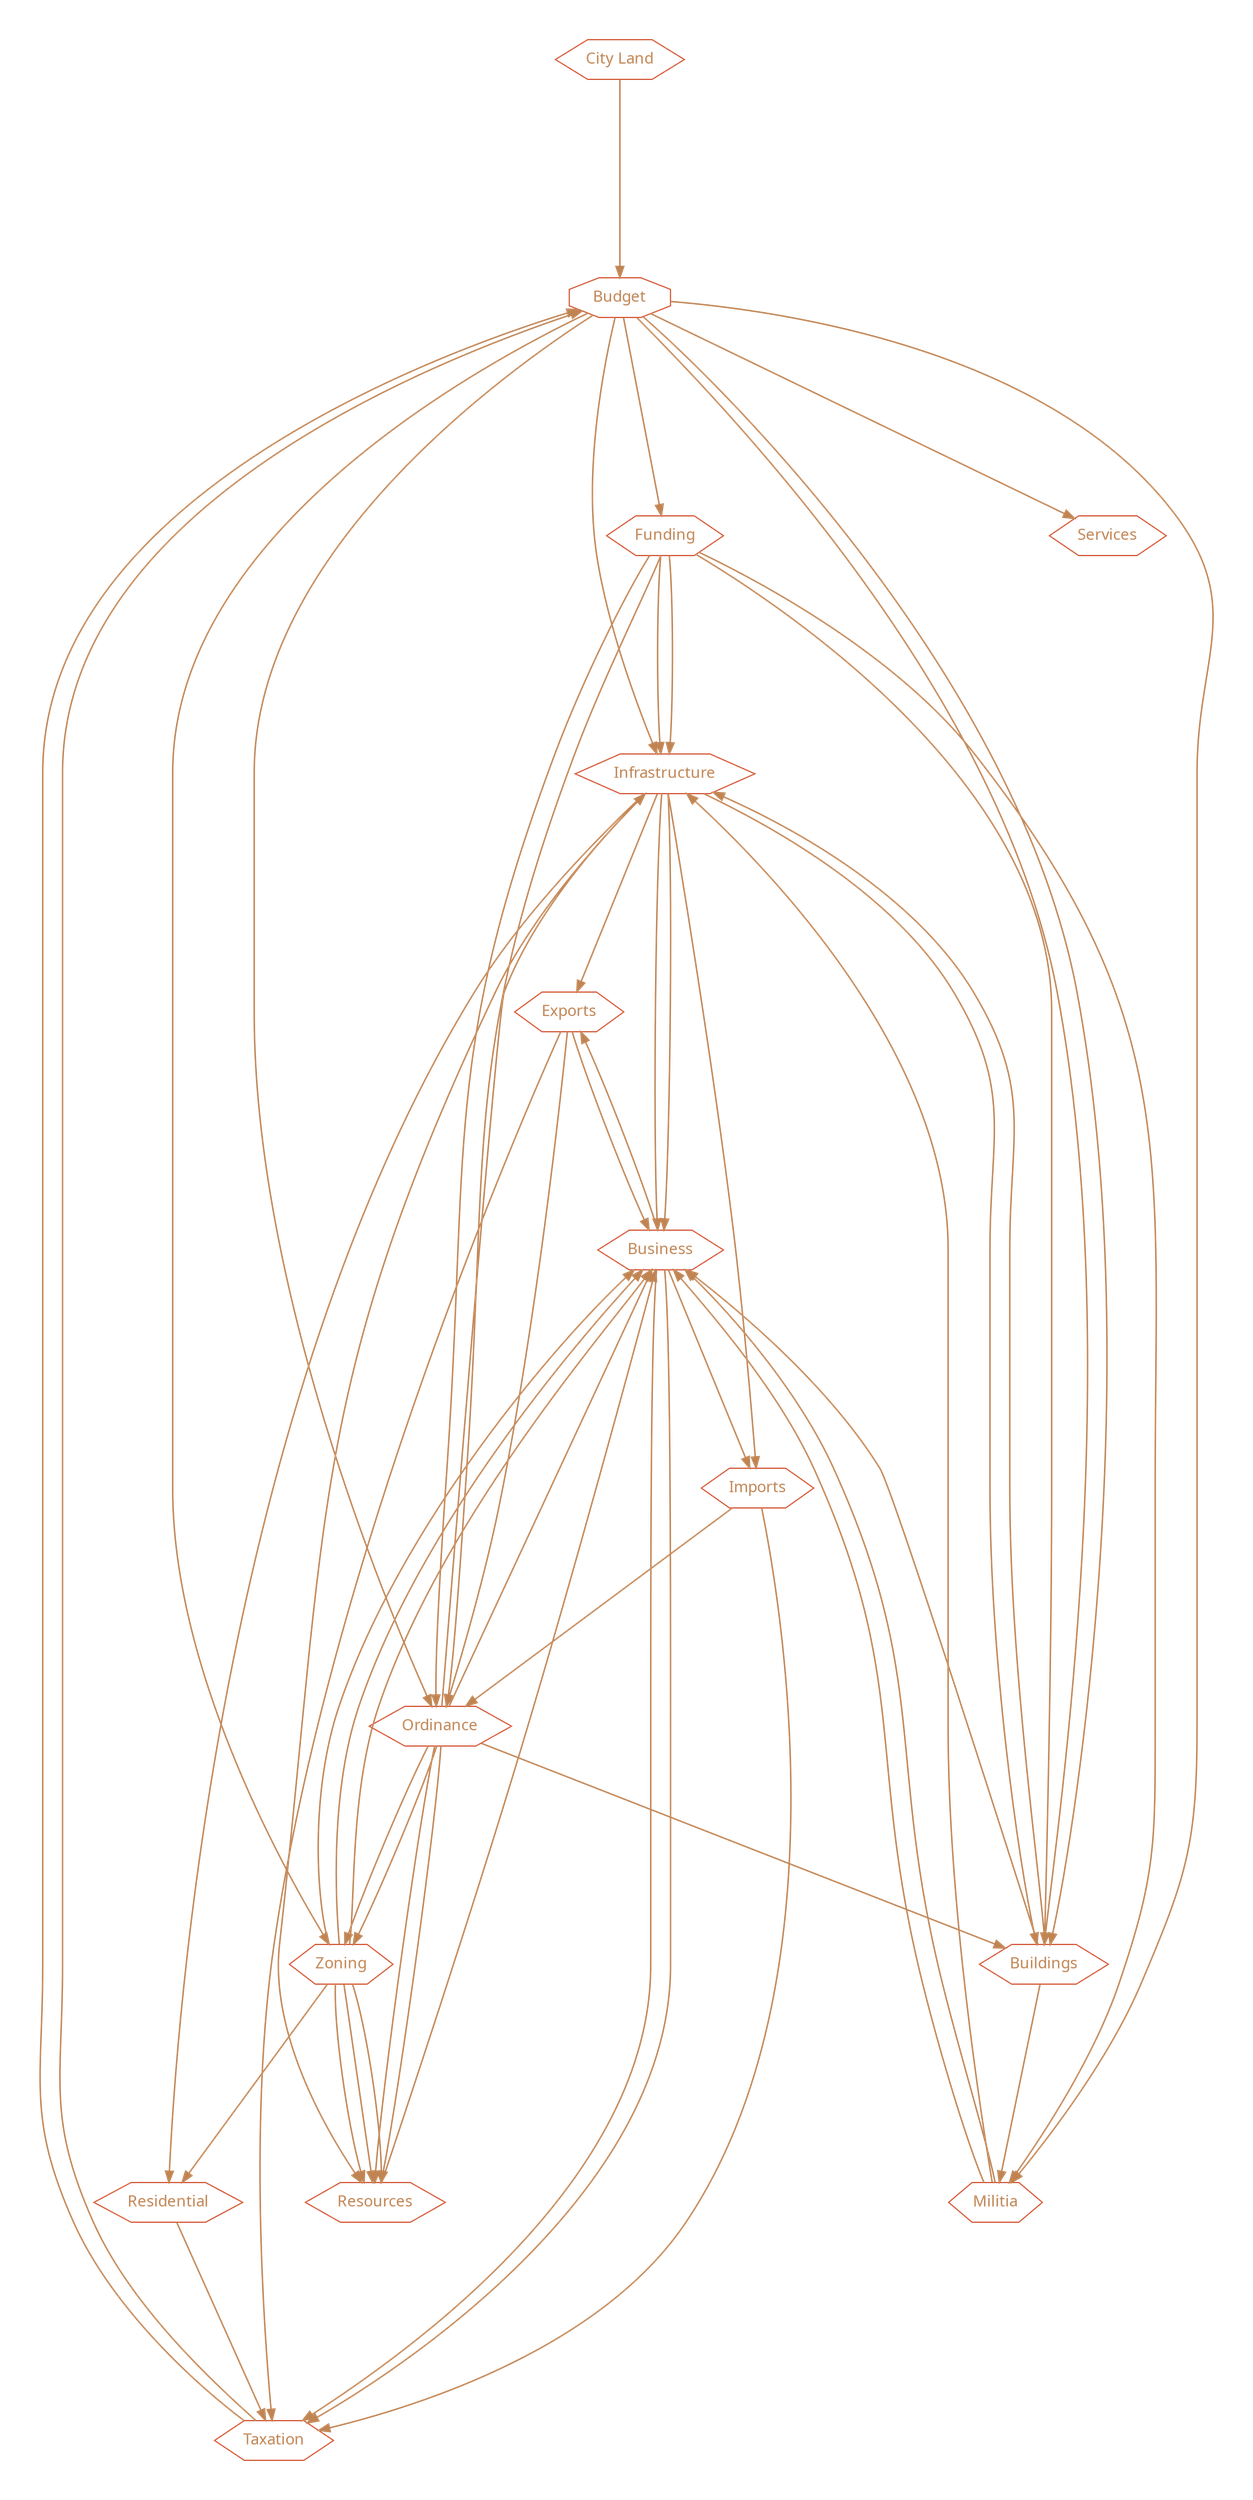 /*
  This is part of the Avaneya Project Crew Handbook.
  Copyright (C) 2010-2017 Cartesian Theatre™ <info@cartesiantheatre.com>.
  See the file License for copying conditions.
  
  To manually compile:
      $ sudo aptitude install graphviz
      $ twopi -Tpdf Economy.twopi.gv -o Economy.pdf
*/

digraph Economy
{
    // Graph attributes...
	bgcolor="transparent";
	margin="0";
	ratio="auto";
    ranksep="2.5";
    pad="0.5,0.5";
    compound="true";
    overlap="vpsc";
    root="Economy";

	// Node attributes...
	node[color="#d3502dff"];
	node[fillcolor="gray10"];
    node[fontcolor="#c08453ff"];
    node[fontname="Ubuntu"];
    node[shape="none"]

	// Edge attributes...
	edge[color="#c08453ff"];
	edge[penwidth="1.3"];
/*	
    // Inputs and Outputs
    "Taxation"[label=""\n[Type: ]"];
    ""[label=""\n[Type: ]"];
    ""[label=""\n[Type: ]"];
    ""[label=""\n[Type: ]"];
    ""[label=""\n[Type: ]"];
    ""[label=""\n[Type: ]"];
    ""[label=""\n[Type: ]"];
    ""[label=""\n[Type: ]"];
*/


    // Relationships
    "Budget"[shape="octagon"]
    "Taxation"[shape="hexagon"]
    "Exports"[shape="hexagon"]
    "Imports"[shape="hexagon"]
    "Resources"[shape="hexagon"]
    "Infrastructure"[shape="hexagon"]
    "Zoning"[shape="hexagon"]
    "Funding"[shape="hexagon"]
    "City Land"[shape="hexagon"]
    "Militia"[shape="hexagon"]
    "Business"[shape="hexagon"]
    "Ordinance"[shape="hexagon"]
    "Buildings"[shape="hexagon"]
    "Business"[shape="hexagon"]
    "Residential"[shape="hexagon"]
    "Services"[shape="hexagon"]

	
	"Taxation" -> "Budget";
	"Exports" -> "Business";
	"Resources" -> "Business";
	"Infrastructure" -> "Business";
	"Zoning" -> "Business";
	"Zoning" -> "Resources";
	"Funding" -> "Infrastructure";
	"Funding" -> "Ordinance";
	"City Land" -> "Budget";
	"Militia" -> "Business";
	"Business" -> "Taxation";
	"Ordinance" -> "Zoning";
	"Ordinance" -> "Resources";
	"Budget" -> "Buildings";

	
	"Budget" -> "Zoning";
	"Budget" -> "Infrastructure";
	"Budget" -> "Funding";
	"Budget" -> "Ordinance";
	"Budget" -> "Militia";
	"Budget" -> "Buildings";
	"Budget" -> "Services";	
	
	"Zoning" -> "Business";
	"Zoning" -> "Resources";
	
	"Infrastructure" -> "Business";
	"Infrastructure" -> "Residential";
	"Infrastructure" -> "Resources";
	"Infrastructure" -> "Imports";
	"Infrastructure" -> "Exports";
	"Infrastructure" -> "Buildings";
	
	"Funding" -> "Infrastructure";
	"Funding" -> "Ordinance";
	"Funding" -> "Militia";
	"Funding" -> "Buildings";
	
	"Ordinance" -> "Business";
	"Ordinance" -> "Zoning";
	"Ordinance" -> "Infrastructure";
	"Ordinance" -> "Buildings";
	"Ordinance" -> "Resources";
	
	"Militia" -> "Business";
	"Militia" -> "Infrastructure";
	
	"Buildings" -> "Infrastructure";
	"Buildings" -> "Militia";
	
	"Zoning" -> "Business";
	"Zoning" -> "Residential";
	"Zoning" -> "Resources";
	
	"Business" -> "Taxation";
	"Business" -> "Exports";
	"Business" -> "Imports";
	
	"Residential" -> "Taxation"
	
	"Imports" -> "Taxation";
	"Imports" -> "Ordinance";
	
	"Exports" -> "Taxation";
	"Exports" -> "Ordinance";
	
	"Taxation" -> "Budget";
	
	"Buildings" -> "Business";	
	
	

}
